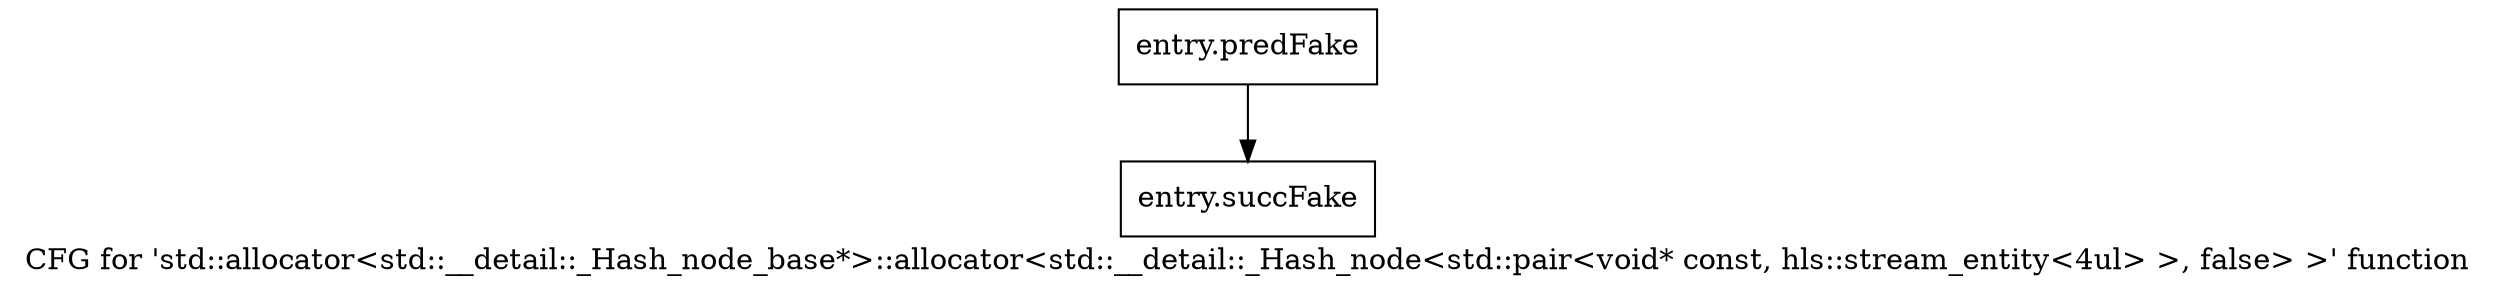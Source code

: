 digraph "CFG for 'std::allocator\<std::__detail::_Hash_node_base*\>::allocator\<std::__detail::_Hash_node\<std::pair\<void* const, hls::stream_entity\<4ul\> \>, false\> \>' function" {
	label="CFG for 'std::allocator\<std::__detail::_Hash_node_base*\>::allocator\<std::__detail::_Hash_node\<std::pair\<void* const, hls::stream_entity\<4ul\> \>, false\> \>' function";

	Node0x49dc020 [shape=record,filename="",linenumber="",label="{entry.predFake}"];
	Node0x49dc020 -> Node0x4ab18b0[ callList="" memoryops="" filename="/tools/Xilinx/Vitis_HLS/2022.1/tps/lnx64/gcc-8.3.0/lib/gcc/x86_64-pc-linux-gnu/8.3.0/../../../../include/c++/8.3.0/bits/allocator.h" execusionnum="11"];
	Node0x4ab18b0 [shape=record,filename="/tools/Xilinx/Vitis_HLS/2022.1/tps/lnx64/gcc-8.3.0/lib/gcc/x86_64-pc-linux-gnu/8.3.0/../../../../include/c++/8.3.0/bits/allocator.h",linenumber="137",label="{entry.succFake}"];
}
